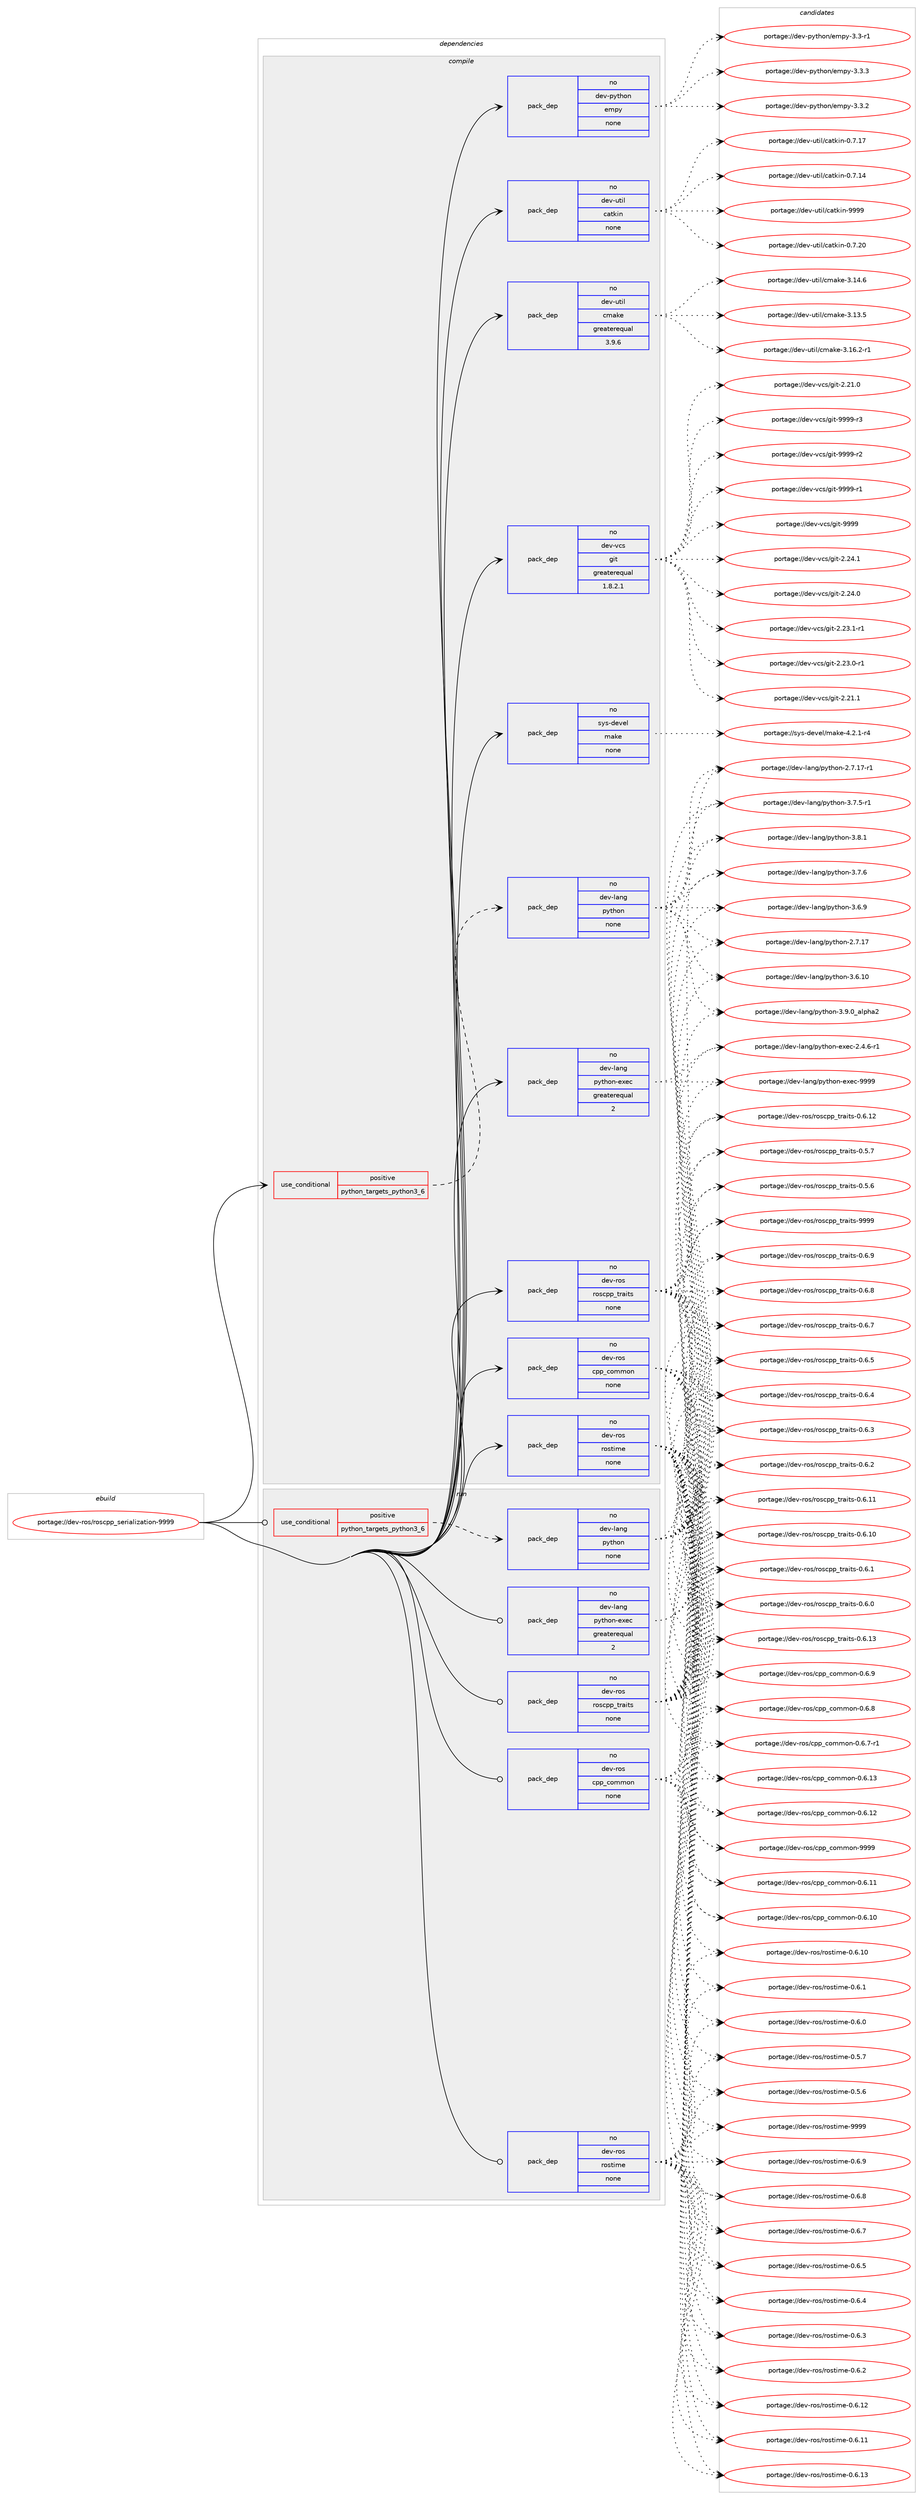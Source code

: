 digraph prolog {

# *************
# Graph options
# *************

newrank=true;
concentrate=true;
compound=true;
graph [rankdir=LR,fontname=Helvetica,fontsize=10,ranksep=1.5];#, ranksep=2.5, nodesep=0.2];
edge  [arrowhead=vee];
node  [fontname=Helvetica,fontsize=10];

# **********
# The ebuild
# **********

subgraph cluster_leftcol {
color=gray;
label=<<i>ebuild</i>>;
id [label="portage://dev-ros/roscpp_serialization-9999", color=red, width=4, href="../dev-ros/roscpp_serialization-9999.svg"];
}

# ****************
# The dependencies
# ****************

subgraph cluster_midcol {
color=gray;
label=<<i>dependencies</i>>;
subgraph cluster_compile {
fillcolor="#eeeeee";
style=filled;
label=<<i>compile</i>>;
subgraph cond98203 {
dependency389167 [label=<<TABLE BORDER="0" CELLBORDER="1" CELLSPACING="0" CELLPADDING="4"><TR><TD ROWSPAN="3" CELLPADDING="10">use_conditional</TD></TR><TR><TD>positive</TD></TR><TR><TD>python_targets_python3_6</TD></TR></TABLE>>, shape=none, color=red];
subgraph pack286111 {
dependency389168 [label=<<TABLE BORDER="0" CELLBORDER="1" CELLSPACING="0" CELLPADDING="4" WIDTH="220"><TR><TD ROWSPAN="6" CELLPADDING="30">pack_dep</TD></TR><TR><TD WIDTH="110">no</TD></TR><TR><TD>dev-lang</TD></TR><TR><TD>python</TD></TR><TR><TD>none</TD></TR><TR><TD></TD></TR></TABLE>>, shape=none, color=blue];
}
dependency389167:e -> dependency389168:w [weight=20,style="dashed",arrowhead="vee"];
}
id:e -> dependency389167:w [weight=20,style="solid",arrowhead="vee"];
subgraph pack286112 {
dependency389169 [label=<<TABLE BORDER="0" CELLBORDER="1" CELLSPACING="0" CELLPADDING="4" WIDTH="220"><TR><TD ROWSPAN="6" CELLPADDING="30">pack_dep</TD></TR><TR><TD WIDTH="110">no</TD></TR><TR><TD>dev-lang</TD></TR><TR><TD>python-exec</TD></TR><TR><TD>greaterequal</TD></TR><TR><TD>2</TD></TR></TABLE>>, shape=none, color=blue];
}
id:e -> dependency389169:w [weight=20,style="solid",arrowhead="vee"];
subgraph pack286113 {
dependency389170 [label=<<TABLE BORDER="0" CELLBORDER="1" CELLSPACING="0" CELLPADDING="4" WIDTH="220"><TR><TD ROWSPAN="6" CELLPADDING="30">pack_dep</TD></TR><TR><TD WIDTH="110">no</TD></TR><TR><TD>dev-python</TD></TR><TR><TD>empy</TD></TR><TR><TD>none</TD></TR><TR><TD></TD></TR></TABLE>>, shape=none, color=blue];
}
id:e -> dependency389170:w [weight=20,style="solid",arrowhead="vee"];
subgraph pack286114 {
dependency389171 [label=<<TABLE BORDER="0" CELLBORDER="1" CELLSPACING="0" CELLPADDING="4" WIDTH="220"><TR><TD ROWSPAN="6" CELLPADDING="30">pack_dep</TD></TR><TR><TD WIDTH="110">no</TD></TR><TR><TD>dev-ros</TD></TR><TR><TD>cpp_common</TD></TR><TR><TD>none</TD></TR><TR><TD></TD></TR></TABLE>>, shape=none, color=blue];
}
id:e -> dependency389171:w [weight=20,style="solid",arrowhead="vee"];
subgraph pack286115 {
dependency389172 [label=<<TABLE BORDER="0" CELLBORDER="1" CELLSPACING="0" CELLPADDING="4" WIDTH="220"><TR><TD ROWSPAN="6" CELLPADDING="30">pack_dep</TD></TR><TR><TD WIDTH="110">no</TD></TR><TR><TD>dev-ros</TD></TR><TR><TD>roscpp_traits</TD></TR><TR><TD>none</TD></TR><TR><TD></TD></TR></TABLE>>, shape=none, color=blue];
}
id:e -> dependency389172:w [weight=20,style="solid",arrowhead="vee"];
subgraph pack286116 {
dependency389173 [label=<<TABLE BORDER="0" CELLBORDER="1" CELLSPACING="0" CELLPADDING="4" WIDTH="220"><TR><TD ROWSPAN="6" CELLPADDING="30">pack_dep</TD></TR><TR><TD WIDTH="110">no</TD></TR><TR><TD>dev-ros</TD></TR><TR><TD>rostime</TD></TR><TR><TD>none</TD></TR><TR><TD></TD></TR></TABLE>>, shape=none, color=blue];
}
id:e -> dependency389173:w [weight=20,style="solid",arrowhead="vee"];
subgraph pack286117 {
dependency389174 [label=<<TABLE BORDER="0" CELLBORDER="1" CELLSPACING="0" CELLPADDING="4" WIDTH="220"><TR><TD ROWSPAN="6" CELLPADDING="30">pack_dep</TD></TR><TR><TD WIDTH="110">no</TD></TR><TR><TD>dev-util</TD></TR><TR><TD>catkin</TD></TR><TR><TD>none</TD></TR><TR><TD></TD></TR></TABLE>>, shape=none, color=blue];
}
id:e -> dependency389174:w [weight=20,style="solid",arrowhead="vee"];
subgraph pack286118 {
dependency389175 [label=<<TABLE BORDER="0" CELLBORDER="1" CELLSPACING="0" CELLPADDING="4" WIDTH="220"><TR><TD ROWSPAN="6" CELLPADDING="30">pack_dep</TD></TR><TR><TD WIDTH="110">no</TD></TR><TR><TD>dev-util</TD></TR><TR><TD>cmake</TD></TR><TR><TD>greaterequal</TD></TR><TR><TD>3.9.6</TD></TR></TABLE>>, shape=none, color=blue];
}
id:e -> dependency389175:w [weight=20,style="solid",arrowhead="vee"];
subgraph pack286119 {
dependency389176 [label=<<TABLE BORDER="0" CELLBORDER="1" CELLSPACING="0" CELLPADDING="4" WIDTH="220"><TR><TD ROWSPAN="6" CELLPADDING="30">pack_dep</TD></TR><TR><TD WIDTH="110">no</TD></TR><TR><TD>dev-vcs</TD></TR><TR><TD>git</TD></TR><TR><TD>greaterequal</TD></TR><TR><TD>1.8.2.1</TD></TR></TABLE>>, shape=none, color=blue];
}
id:e -> dependency389176:w [weight=20,style="solid",arrowhead="vee"];
subgraph pack286120 {
dependency389177 [label=<<TABLE BORDER="0" CELLBORDER="1" CELLSPACING="0" CELLPADDING="4" WIDTH="220"><TR><TD ROWSPAN="6" CELLPADDING="30">pack_dep</TD></TR><TR><TD WIDTH="110">no</TD></TR><TR><TD>sys-devel</TD></TR><TR><TD>make</TD></TR><TR><TD>none</TD></TR><TR><TD></TD></TR></TABLE>>, shape=none, color=blue];
}
id:e -> dependency389177:w [weight=20,style="solid",arrowhead="vee"];
}
subgraph cluster_compileandrun {
fillcolor="#eeeeee";
style=filled;
label=<<i>compile and run</i>>;
}
subgraph cluster_run {
fillcolor="#eeeeee";
style=filled;
label=<<i>run</i>>;
subgraph cond98204 {
dependency389178 [label=<<TABLE BORDER="0" CELLBORDER="1" CELLSPACING="0" CELLPADDING="4"><TR><TD ROWSPAN="3" CELLPADDING="10">use_conditional</TD></TR><TR><TD>positive</TD></TR><TR><TD>python_targets_python3_6</TD></TR></TABLE>>, shape=none, color=red];
subgraph pack286121 {
dependency389179 [label=<<TABLE BORDER="0" CELLBORDER="1" CELLSPACING="0" CELLPADDING="4" WIDTH="220"><TR><TD ROWSPAN="6" CELLPADDING="30">pack_dep</TD></TR><TR><TD WIDTH="110">no</TD></TR><TR><TD>dev-lang</TD></TR><TR><TD>python</TD></TR><TR><TD>none</TD></TR><TR><TD></TD></TR></TABLE>>, shape=none, color=blue];
}
dependency389178:e -> dependency389179:w [weight=20,style="dashed",arrowhead="vee"];
}
id:e -> dependency389178:w [weight=20,style="solid",arrowhead="odot"];
subgraph pack286122 {
dependency389180 [label=<<TABLE BORDER="0" CELLBORDER="1" CELLSPACING="0" CELLPADDING="4" WIDTH="220"><TR><TD ROWSPAN="6" CELLPADDING="30">pack_dep</TD></TR><TR><TD WIDTH="110">no</TD></TR><TR><TD>dev-lang</TD></TR><TR><TD>python-exec</TD></TR><TR><TD>greaterequal</TD></TR><TR><TD>2</TD></TR></TABLE>>, shape=none, color=blue];
}
id:e -> dependency389180:w [weight=20,style="solid",arrowhead="odot"];
subgraph pack286123 {
dependency389181 [label=<<TABLE BORDER="0" CELLBORDER="1" CELLSPACING="0" CELLPADDING="4" WIDTH="220"><TR><TD ROWSPAN="6" CELLPADDING="30">pack_dep</TD></TR><TR><TD WIDTH="110">no</TD></TR><TR><TD>dev-ros</TD></TR><TR><TD>cpp_common</TD></TR><TR><TD>none</TD></TR><TR><TD></TD></TR></TABLE>>, shape=none, color=blue];
}
id:e -> dependency389181:w [weight=20,style="solid",arrowhead="odot"];
subgraph pack286124 {
dependency389182 [label=<<TABLE BORDER="0" CELLBORDER="1" CELLSPACING="0" CELLPADDING="4" WIDTH="220"><TR><TD ROWSPAN="6" CELLPADDING="30">pack_dep</TD></TR><TR><TD WIDTH="110">no</TD></TR><TR><TD>dev-ros</TD></TR><TR><TD>roscpp_traits</TD></TR><TR><TD>none</TD></TR><TR><TD></TD></TR></TABLE>>, shape=none, color=blue];
}
id:e -> dependency389182:w [weight=20,style="solid",arrowhead="odot"];
subgraph pack286125 {
dependency389183 [label=<<TABLE BORDER="0" CELLBORDER="1" CELLSPACING="0" CELLPADDING="4" WIDTH="220"><TR><TD ROWSPAN="6" CELLPADDING="30">pack_dep</TD></TR><TR><TD WIDTH="110">no</TD></TR><TR><TD>dev-ros</TD></TR><TR><TD>rostime</TD></TR><TR><TD>none</TD></TR><TR><TD></TD></TR></TABLE>>, shape=none, color=blue];
}
id:e -> dependency389183:w [weight=20,style="solid",arrowhead="odot"];
}
}

# **************
# The candidates
# **************

subgraph cluster_choices {
rank=same;
color=gray;
label=<<i>candidates</i>>;

subgraph choice286111 {
color=black;
nodesep=1;
choice10010111845108971101034711212111610411111045514657464895971081121049750 [label="portage://dev-lang/python-3.9.0_alpha2", color=red, width=4,href="../dev-lang/python-3.9.0_alpha2.svg"];
choice100101118451089711010347112121116104111110455146564649 [label="portage://dev-lang/python-3.8.1", color=red, width=4,href="../dev-lang/python-3.8.1.svg"];
choice100101118451089711010347112121116104111110455146554654 [label="portage://dev-lang/python-3.7.6", color=red, width=4,href="../dev-lang/python-3.7.6.svg"];
choice1001011184510897110103471121211161041111104551465546534511449 [label="portage://dev-lang/python-3.7.5-r1", color=red, width=4,href="../dev-lang/python-3.7.5-r1.svg"];
choice100101118451089711010347112121116104111110455146544657 [label="portage://dev-lang/python-3.6.9", color=red, width=4,href="../dev-lang/python-3.6.9.svg"];
choice10010111845108971101034711212111610411111045514654464948 [label="portage://dev-lang/python-3.6.10", color=red, width=4,href="../dev-lang/python-3.6.10.svg"];
choice100101118451089711010347112121116104111110455046554649554511449 [label="portage://dev-lang/python-2.7.17-r1", color=red, width=4,href="../dev-lang/python-2.7.17-r1.svg"];
choice10010111845108971101034711212111610411111045504655464955 [label="portage://dev-lang/python-2.7.17", color=red, width=4,href="../dev-lang/python-2.7.17.svg"];
dependency389168:e -> choice10010111845108971101034711212111610411111045514657464895971081121049750:w [style=dotted,weight="100"];
dependency389168:e -> choice100101118451089711010347112121116104111110455146564649:w [style=dotted,weight="100"];
dependency389168:e -> choice100101118451089711010347112121116104111110455146554654:w [style=dotted,weight="100"];
dependency389168:e -> choice1001011184510897110103471121211161041111104551465546534511449:w [style=dotted,weight="100"];
dependency389168:e -> choice100101118451089711010347112121116104111110455146544657:w [style=dotted,weight="100"];
dependency389168:e -> choice10010111845108971101034711212111610411111045514654464948:w [style=dotted,weight="100"];
dependency389168:e -> choice100101118451089711010347112121116104111110455046554649554511449:w [style=dotted,weight="100"];
dependency389168:e -> choice10010111845108971101034711212111610411111045504655464955:w [style=dotted,weight="100"];
}
subgraph choice286112 {
color=black;
nodesep=1;
choice10010111845108971101034711212111610411111045101120101994557575757 [label="portage://dev-lang/python-exec-9999", color=red, width=4,href="../dev-lang/python-exec-9999.svg"];
choice10010111845108971101034711212111610411111045101120101994550465246544511449 [label="portage://dev-lang/python-exec-2.4.6-r1", color=red, width=4,href="../dev-lang/python-exec-2.4.6-r1.svg"];
dependency389169:e -> choice10010111845108971101034711212111610411111045101120101994557575757:w [style=dotted,weight="100"];
dependency389169:e -> choice10010111845108971101034711212111610411111045101120101994550465246544511449:w [style=dotted,weight="100"];
}
subgraph choice286113 {
color=black;
nodesep=1;
choice1001011184511212111610411111047101109112121455146514651 [label="portage://dev-python/empy-3.3.3", color=red, width=4,href="../dev-python/empy-3.3.3.svg"];
choice1001011184511212111610411111047101109112121455146514650 [label="portage://dev-python/empy-3.3.2", color=red, width=4,href="../dev-python/empy-3.3.2.svg"];
choice1001011184511212111610411111047101109112121455146514511449 [label="portage://dev-python/empy-3.3-r1", color=red, width=4,href="../dev-python/empy-3.3-r1.svg"];
dependency389170:e -> choice1001011184511212111610411111047101109112121455146514651:w [style=dotted,weight="100"];
dependency389170:e -> choice1001011184511212111610411111047101109112121455146514650:w [style=dotted,weight="100"];
dependency389170:e -> choice1001011184511212111610411111047101109112121455146514511449:w [style=dotted,weight="100"];
}
subgraph choice286114 {
color=black;
nodesep=1;
choice10010111845114111115479911211295991111091091111104557575757 [label="portage://dev-ros/cpp_common-9999", color=red, width=4,href="../dev-ros/cpp_common-9999.svg"];
choice1001011184511411111547991121129599111109109111110454846544657 [label="portage://dev-ros/cpp_common-0.6.9", color=red, width=4,href="../dev-ros/cpp_common-0.6.9.svg"];
choice1001011184511411111547991121129599111109109111110454846544656 [label="portage://dev-ros/cpp_common-0.6.8", color=red, width=4,href="../dev-ros/cpp_common-0.6.8.svg"];
choice10010111845114111115479911211295991111091091111104548465446554511449 [label="portage://dev-ros/cpp_common-0.6.7-r1", color=red, width=4,href="../dev-ros/cpp_common-0.6.7-r1.svg"];
choice100101118451141111154799112112959911110910911111045484654464951 [label="portage://dev-ros/cpp_common-0.6.13", color=red, width=4,href="../dev-ros/cpp_common-0.6.13.svg"];
choice100101118451141111154799112112959911110910911111045484654464950 [label="portage://dev-ros/cpp_common-0.6.12", color=red, width=4,href="../dev-ros/cpp_common-0.6.12.svg"];
choice100101118451141111154799112112959911110910911111045484654464949 [label="portage://dev-ros/cpp_common-0.6.11", color=red, width=4,href="../dev-ros/cpp_common-0.6.11.svg"];
choice100101118451141111154799112112959911110910911111045484654464948 [label="portage://dev-ros/cpp_common-0.6.10", color=red, width=4,href="../dev-ros/cpp_common-0.6.10.svg"];
dependency389171:e -> choice10010111845114111115479911211295991111091091111104557575757:w [style=dotted,weight="100"];
dependency389171:e -> choice1001011184511411111547991121129599111109109111110454846544657:w [style=dotted,weight="100"];
dependency389171:e -> choice1001011184511411111547991121129599111109109111110454846544656:w [style=dotted,weight="100"];
dependency389171:e -> choice10010111845114111115479911211295991111091091111104548465446554511449:w [style=dotted,weight="100"];
dependency389171:e -> choice100101118451141111154799112112959911110910911111045484654464951:w [style=dotted,weight="100"];
dependency389171:e -> choice100101118451141111154799112112959911110910911111045484654464950:w [style=dotted,weight="100"];
dependency389171:e -> choice100101118451141111154799112112959911110910911111045484654464949:w [style=dotted,weight="100"];
dependency389171:e -> choice100101118451141111154799112112959911110910911111045484654464948:w [style=dotted,weight="100"];
}
subgraph choice286115 {
color=black;
nodesep=1;
choice10010111845114111115471141111159911211295116114971051161154557575757 [label="portage://dev-ros/roscpp_traits-9999", color=red, width=4,href="../dev-ros/roscpp_traits-9999.svg"];
choice1001011184511411111547114111115991121129511611497105116115454846544657 [label="portage://dev-ros/roscpp_traits-0.6.9", color=red, width=4,href="../dev-ros/roscpp_traits-0.6.9.svg"];
choice1001011184511411111547114111115991121129511611497105116115454846544656 [label="portage://dev-ros/roscpp_traits-0.6.8", color=red, width=4,href="../dev-ros/roscpp_traits-0.6.8.svg"];
choice1001011184511411111547114111115991121129511611497105116115454846544655 [label="portage://dev-ros/roscpp_traits-0.6.7", color=red, width=4,href="../dev-ros/roscpp_traits-0.6.7.svg"];
choice1001011184511411111547114111115991121129511611497105116115454846544653 [label="portage://dev-ros/roscpp_traits-0.6.5", color=red, width=4,href="../dev-ros/roscpp_traits-0.6.5.svg"];
choice1001011184511411111547114111115991121129511611497105116115454846544652 [label="portage://dev-ros/roscpp_traits-0.6.4", color=red, width=4,href="../dev-ros/roscpp_traits-0.6.4.svg"];
choice1001011184511411111547114111115991121129511611497105116115454846544651 [label="portage://dev-ros/roscpp_traits-0.6.3", color=red, width=4,href="../dev-ros/roscpp_traits-0.6.3.svg"];
choice1001011184511411111547114111115991121129511611497105116115454846544650 [label="portage://dev-ros/roscpp_traits-0.6.2", color=red, width=4,href="../dev-ros/roscpp_traits-0.6.2.svg"];
choice100101118451141111154711411111599112112951161149710511611545484654464951 [label="portage://dev-ros/roscpp_traits-0.6.13", color=red, width=4,href="../dev-ros/roscpp_traits-0.6.13.svg"];
choice100101118451141111154711411111599112112951161149710511611545484654464950 [label="portage://dev-ros/roscpp_traits-0.6.12", color=red, width=4,href="../dev-ros/roscpp_traits-0.6.12.svg"];
choice100101118451141111154711411111599112112951161149710511611545484654464949 [label="portage://dev-ros/roscpp_traits-0.6.11", color=red, width=4,href="../dev-ros/roscpp_traits-0.6.11.svg"];
choice100101118451141111154711411111599112112951161149710511611545484654464948 [label="portage://dev-ros/roscpp_traits-0.6.10", color=red, width=4,href="../dev-ros/roscpp_traits-0.6.10.svg"];
choice1001011184511411111547114111115991121129511611497105116115454846544649 [label="portage://dev-ros/roscpp_traits-0.6.1", color=red, width=4,href="../dev-ros/roscpp_traits-0.6.1.svg"];
choice1001011184511411111547114111115991121129511611497105116115454846544648 [label="portage://dev-ros/roscpp_traits-0.6.0", color=red, width=4,href="../dev-ros/roscpp_traits-0.6.0.svg"];
choice1001011184511411111547114111115991121129511611497105116115454846534655 [label="portage://dev-ros/roscpp_traits-0.5.7", color=red, width=4,href="../dev-ros/roscpp_traits-0.5.7.svg"];
choice1001011184511411111547114111115991121129511611497105116115454846534654 [label="portage://dev-ros/roscpp_traits-0.5.6", color=red, width=4,href="../dev-ros/roscpp_traits-0.5.6.svg"];
dependency389172:e -> choice10010111845114111115471141111159911211295116114971051161154557575757:w [style=dotted,weight="100"];
dependency389172:e -> choice1001011184511411111547114111115991121129511611497105116115454846544657:w [style=dotted,weight="100"];
dependency389172:e -> choice1001011184511411111547114111115991121129511611497105116115454846544656:w [style=dotted,weight="100"];
dependency389172:e -> choice1001011184511411111547114111115991121129511611497105116115454846544655:w [style=dotted,weight="100"];
dependency389172:e -> choice1001011184511411111547114111115991121129511611497105116115454846544653:w [style=dotted,weight="100"];
dependency389172:e -> choice1001011184511411111547114111115991121129511611497105116115454846544652:w [style=dotted,weight="100"];
dependency389172:e -> choice1001011184511411111547114111115991121129511611497105116115454846544651:w [style=dotted,weight="100"];
dependency389172:e -> choice1001011184511411111547114111115991121129511611497105116115454846544650:w [style=dotted,weight="100"];
dependency389172:e -> choice100101118451141111154711411111599112112951161149710511611545484654464951:w [style=dotted,weight="100"];
dependency389172:e -> choice100101118451141111154711411111599112112951161149710511611545484654464950:w [style=dotted,weight="100"];
dependency389172:e -> choice100101118451141111154711411111599112112951161149710511611545484654464949:w [style=dotted,weight="100"];
dependency389172:e -> choice100101118451141111154711411111599112112951161149710511611545484654464948:w [style=dotted,weight="100"];
dependency389172:e -> choice1001011184511411111547114111115991121129511611497105116115454846544649:w [style=dotted,weight="100"];
dependency389172:e -> choice1001011184511411111547114111115991121129511611497105116115454846544648:w [style=dotted,weight="100"];
dependency389172:e -> choice1001011184511411111547114111115991121129511611497105116115454846534655:w [style=dotted,weight="100"];
dependency389172:e -> choice1001011184511411111547114111115991121129511611497105116115454846534654:w [style=dotted,weight="100"];
}
subgraph choice286116 {
color=black;
nodesep=1;
choice10010111845114111115471141111151161051091014557575757 [label="portage://dev-ros/rostime-9999", color=red, width=4,href="../dev-ros/rostime-9999.svg"];
choice1001011184511411111547114111115116105109101454846544657 [label="portage://dev-ros/rostime-0.6.9", color=red, width=4,href="../dev-ros/rostime-0.6.9.svg"];
choice1001011184511411111547114111115116105109101454846544656 [label="portage://dev-ros/rostime-0.6.8", color=red, width=4,href="../dev-ros/rostime-0.6.8.svg"];
choice1001011184511411111547114111115116105109101454846544655 [label="portage://dev-ros/rostime-0.6.7", color=red, width=4,href="../dev-ros/rostime-0.6.7.svg"];
choice1001011184511411111547114111115116105109101454846544653 [label="portage://dev-ros/rostime-0.6.5", color=red, width=4,href="../dev-ros/rostime-0.6.5.svg"];
choice1001011184511411111547114111115116105109101454846544652 [label="portage://dev-ros/rostime-0.6.4", color=red, width=4,href="../dev-ros/rostime-0.6.4.svg"];
choice1001011184511411111547114111115116105109101454846544651 [label="portage://dev-ros/rostime-0.6.3", color=red, width=4,href="../dev-ros/rostime-0.6.3.svg"];
choice1001011184511411111547114111115116105109101454846544650 [label="portage://dev-ros/rostime-0.6.2", color=red, width=4,href="../dev-ros/rostime-0.6.2.svg"];
choice100101118451141111154711411111511610510910145484654464951 [label="portage://dev-ros/rostime-0.6.13", color=red, width=4,href="../dev-ros/rostime-0.6.13.svg"];
choice100101118451141111154711411111511610510910145484654464950 [label="portage://dev-ros/rostime-0.6.12", color=red, width=4,href="../dev-ros/rostime-0.6.12.svg"];
choice100101118451141111154711411111511610510910145484654464949 [label="portage://dev-ros/rostime-0.6.11", color=red, width=4,href="../dev-ros/rostime-0.6.11.svg"];
choice100101118451141111154711411111511610510910145484654464948 [label="portage://dev-ros/rostime-0.6.10", color=red, width=4,href="../dev-ros/rostime-0.6.10.svg"];
choice1001011184511411111547114111115116105109101454846544649 [label="portage://dev-ros/rostime-0.6.1", color=red, width=4,href="../dev-ros/rostime-0.6.1.svg"];
choice1001011184511411111547114111115116105109101454846544648 [label="portage://dev-ros/rostime-0.6.0", color=red, width=4,href="../dev-ros/rostime-0.6.0.svg"];
choice1001011184511411111547114111115116105109101454846534655 [label="portage://dev-ros/rostime-0.5.7", color=red, width=4,href="../dev-ros/rostime-0.5.7.svg"];
choice1001011184511411111547114111115116105109101454846534654 [label="portage://dev-ros/rostime-0.5.6", color=red, width=4,href="../dev-ros/rostime-0.5.6.svg"];
dependency389173:e -> choice10010111845114111115471141111151161051091014557575757:w [style=dotted,weight="100"];
dependency389173:e -> choice1001011184511411111547114111115116105109101454846544657:w [style=dotted,weight="100"];
dependency389173:e -> choice1001011184511411111547114111115116105109101454846544656:w [style=dotted,weight="100"];
dependency389173:e -> choice1001011184511411111547114111115116105109101454846544655:w [style=dotted,weight="100"];
dependency389173:e -> choice1001011184511411111547114111115116105109101454846544653:w [style=dotted,weight="100"];
dependency389173:e -> choice1001011184511411111547114111115116105109101454846544652:w [style=dotted,weight="100"];
dependency389173:e -> choice1001011184511411111547114111115116105109101454846544651:w [style=dotted,weight="100"];
dependency389173:e -> choice1001011184511411111547114111115116105109101454846544650:w [style=dotted,weight="100"];
dependency389173:e -> choice100101118451141111154711411111511610510910145484654464951:w [style=dotted,weight="100"];
dependency389173:e -> choice100101118451141111154711411111511610510910145484654464950:w [style=dotted,weight="100"];
dependency389173:e -> choice100101118451141111154711411111511610510910145484654464949:w [style=dotted,weight="100"];
dependency389173:e -> choice100101118451141111154711411111511610510910145484654464948:w [style=dotted,weight="100"];
dependency389173:e -> choice1001011184511411111547114111115116105109101454846544649:w [style=dotted,weight="100"];
dependency389173:e -> choice1001011184511411111547114111115116105109101454846544648:w [style=dotted,weight="100"];
dependency389173:e -> choice1001011184511411111547114111115116105109101454846534655:w [style=dotted,weight="100"];
dependency389173:e -> choice1001011184511411111547114111115116105109101454846534654:w [style=dotted,weight="100"];
}
subgraph choice286117 {
color=black;
nodesep=1;
choice100101118451171161051084799971161071051104557575757 [label="portage://dev-util/catkin-9999", color=red, width=4,href="../dev-util/catkin-9999.svg"];
choice1001011184511711610510847999711610710511045484655465048 [label="portage://dev-util/catkin-0.7.20", color=red, width=4,href="../dev-util/catkin-0.7.20.svg"];
choice1001011184511711610510847999711610710511045484655464955 [label="portage://dev-util/catkin-0.7.17", color=red, width=4,href="../dev-util/catkin-0.7.17.svg"];
choice1001011184511711610510847999711610710511045484655464952 [label="portage://dev-util/catkin-0.7.14", color=red, width=4,href="../dev-util/catkin-0.7.14.svg"];
dependency389174:e -> choice100101118451171161051084799971161071051104557575757:w [style=dotted,weight="100"];
dependency389174:e -> choice1001011184511711610510847999711610710511045484655465048:w [style=dotted,weight="100"];
dependency389174:e -> choice1001011184511711610510847999711610710511045484655464955:w [style=dotted,weight="100"];
dependency389174:e -> choice1001011184511711610510847999711610710511045484655464952:w [style=dotted,weight="100"];
}
subgraph choice286118 {
color=black;
nodesep=1;
choice10010111845117116105108479910997107101455146495446504511449 [label="portage://dev-util/cmake-3.16.2-r1", color=red, width=4,href="../dev-util/cmake-3.16.2-r1.svg"];
choice1001011184511711610510847991099710710145514649524654 [label="portage://dev-util/cmake-3.14.6", color=red, width=4,href="../dev-util/cmake-3.14.6.svg"];
choice1001011184511711610510847991099710710145514649514653 [label="portage://dev-util/cmake-3.13.5", color=red, width=4,href="../dev-util/cmake-3.13.5.svg"];
dependency389175:e -> choice10010111845117116105108479910997107101455146495446504511449:w [style=dotted,weight="100"];
dependency389175:e -> choice1001011184511711610510847991099710710145514649524654:w [style=dotted,weight="100"];
dependency389175:e -> choice1001011184511711610510847991099710710145514649514653:w [style=dotted,weight="100"];
}
subgraph choice286119 {
color=black;
nodesep=1;
choice10010111845118991154710310511645575757574511451 [label="portage://dev-vcs/git-9999-r3", color=red, width=4,href="../dev-vcs/git-9999-r3.svg"];
choice10010111845118991154710310511645575757574511450 [label="portage://dev-vcs/git-9999-r2", color=red, width=4,href="../dev-vcs/git-9999-r2.svg"];
choice10010111845118991154710310511645575757574511449 [label="portage://dev-vcs/git-9999-r1", color=red, width=4,href="../dev-vcs/git-9999-r1.svg"];
choice1001011184511899115471031051164557575757 [label="portage://dev-vcs/git-9999", color=red, width=4,href="../dev-vcs/git-9999.svg"];
choice10010111845118991154710310511645504650524649 [label="portage://dev-vcs/git-2.24.1", color=red, width=4,href="../dev-vcs/git-2.24.1.svg"];
choice10010111845118991154710310511645504650524648 [label="portage://dev-vcs/git-2.24.0", color=red, width=4,href="../dev-vcs/git-2.24.0.svg"];
choice100101118451189911547103105116455046505146494511449 [label="portage://dev-vcs/git-2.23.1-r1", color=red, width=4,href="../dev-vcs/git-2.23.1-r1.svg"];
choice100101118451189911547103105116455046505146484511449 [label="portage://dev-vcs/git-2.23.0-r1", color=red, width=4,href="../dev-vcs/git-2.23.0-r1.svg"];
choice10010111845118991154710310511645504650494649 [label="portage://dev-vcs/git-2.21.1", color=red, width=4,href="../dev-vcs/git-2.21.1.svg"];
choice10010111845118991154710310511645504650494648 [label="portage://dev-vcs/git-2.21.0", color=red, width=4,href="../dev-vcs/git-2.21.0.svg"];
dependency389176:e -> choice10010111845118991154710310511645575757574511451:w [style=dotted,weight="100"];
dependency389176:e -> choice10010111845118991154710310511645575757574511450:w [style=dotted,weight="100"];
dependency389176:e -> choice10010111845118991154710310511645575757574511449:w [style=dotted,weight="100"];
dependency389176:e -> choice1001011184511899115471031051164557575757:w [style=dotted,weight="100"];
dependency389176:e -> choice10010111845118991154710310511645504650524649:w [style=dotted,weight="100"];
dependency389176:e -> choice10010111845118991154710310511645504650524648:w [style=dotted,weight="100"];
dependency389176:e -> choice100101118451189911547103105116455046505146494511449:w [style=dotted,weight="100"];
dependency389176:e -> choice100101118451189911547103105116455046505146484511449:w [style=dotted,weight="100"];
dependency389176:e -> choice10010111845118991154710310511645504650494649:w [style=dotted,weight="100"];
dependency389176:e -> choice10010111845118991154710310511645504650494648:w [style=dotted,weight="100"];
}
subgraph choice286120 {
color=black;
nodesep=1;
choice1151211154510010111810110847109971071014552465046494511452 [label="portage://sys-devel/make-4.2.1-r4", color=red, width=4,href="../sys-devel/make-4.2.1-r4.svg"];
dependency389177:e -> choice1151211154510010111810110847109971071014552465046494511452:w [style=dotted,weight="100"];
}
subgraph choice286121 {
color=black;
nodesep=1;
choice10010111845108971101034711212111610411111045514657464895971081121049750 [label="portage://dev-lang/python-3.9.0_alpha2", color=red, width=4,href="../dev-lang/python-3.9.0_alpha2.svg"];
choice100101118451089711010347112121116104111110455146564649 [label="portage://dev-lang/python-3.8.1", color=red, width=4,href="../dev-lang/python-3.8.1.svg"];
choice100101118451089711010347112121116104111110455146554654 [label="portage://dev-lang/python-3.7.6", color=red, width=4,href="../dev-lang/python-3.7.6.svg"];
choice1001011184510897110103471121211161041111104551465546534511449 [label="portage://dev-lang/python-3.7.5-r1", color=red, width=4,href="../dev-lang/python-3.7.5-r1.svg"];
choice100101118451089711010347112121116104111110455146544657 [label="portage://dev-lang/python-3.6.9", color=red, width=4,href="../dev-lang/python-3.6.9.svg"];
choice10010111845108971101034711212111610411111045514654464948 [label="portage://dev-lang/python-3.6.10", color=red, width=4,href="../dev-lang/python-3.6.10.svg"];
choice100101118451089711010347112121116104111110455046554649554511449 [label="portage://dev-lang/python-2.7.17-r1", color=red, width=4,href="../dev-lang/python-2.7.17-r1.svg"];
choice10010111845108971101034711212111610411111045504655464955 [label="portage://dev-lang/python-2.7.17", color=red, width=4,href="../dev-lang/python-2.7.17.svg"];
dependency389179:e -> choice10010111845108971101034711212111610411111045514657464895971081121049750:w [style=dotted,weight="100"];
dependency389179:e -> choice100101118451089711010347112121116104111110455146564649:w [style=dotted,weight="100"];
dependency389179:e -> choice100101118451089711010347112121116104111110455146554654:w [style=dotted,weight="100"];
dependency389179:e -> choice1001011184510897110103471121211161041111104551465546534511449:w [style=dotted,weight="100"];
dependency389179:e -> choice100101118451089711010347112121116104111110455146544657:w [style=dotted,weight="100"];
dependency389179:e -> choice10010111845108971101034711212111610411111045514654464948:w [style=dotted,weight="100"];
dependency389179:e -> choice100101118451089711010347112121116104111110455046554649554511449:w [style=dotted,weight="100"];
dependency389179:e -> choice10010111845108971101034711212111610411111045504655464955:w [style=dotted,weight="100"];
}
subgraph choice286122 {
color=black;
nodesep=1;
choice10010111845108971101034711212111610411111045101120101994557575757 [label="portage://dev-lang/python-exec-9999", color=red, width=4,href="../dev-lang/python-exec-9999.svg"];
choice10010111845108971101034711212111610411111045101120101994550465246544511449 [label="portage://dev-lang/python-exec-2.4.6-r1", color=red, width=4,href="../dev-lang/python-exec-2.4.6-r1.svg"];
dependency389180:e -> choice10010111845108971101034711212111610411111045101120101994557575757:w [style=dotted,weight="100"];
dependency389180:e -> choice10010111845108971101034711212111610411111045101120101994550465246544511449:w [style=dotted,weight="100"];
}
subgraph choice286123 {
color=black;
nodesep=1;
choice10010111845114111115479911211295991111091091111104557575757 [label="portage://dev-ros/cpp_common-9999", color=red, width=4,href="../dev-ros/cpp_common-9999.svg"];
choice1001011184511411111547991121129599111109109111110454846544657 [label="portage://dev-ros/cpp_common-0.6.9", color=red, width=4,href="../dev-ros/cpp_common-0.6.9.svg"];
choice1001011184511411111547991121129599111109109111110454846544656 [label="portage://dev-ros/cpp_common-0.6.8", color=red, width=4,href="../dev-ros/cpp_common-0.6.8.svg"];
choice10010111845114111115479911211295991111091091111104548465446554511449 [label="portage://dev-ros/cpp_common-0.6.7-r1", color=red, width=4,href="../dev-ros/cpp_common-0.6.7-r1.svg"];
choice100101118451141111154799112112959911110910911111045484654464951 [label="portage://dev-ros/cpp_common-0.6.13", color=red, width=4,href="../dev-ros/cpp_common-0.6.13.svg"];
choice100101118451141111154799112112959911110910911111045484654464950 [label="portage://dev-ros/cpp_common-0.6.12", color=red, width=4,href="../dev-ros/cpp_common-0.6.12.svg"];
choice100101118451141111154799112112959911110910911111045484654464949 [label="portage://dev-ros/cpp_common-0.6.11", color=red, width=4,href="../dev-ros/cpp_common-0.6.11.svg"];
choice100101118451141111154799112112959911110910911111045484654464948 [label="portage://dev-ros/cpp_common-0.6.10", color=red, width=4,href="../dev-ros/cpp_common-0.6.10.svg"];
dependency389181:e -> choice10010111845114111115479911211295991111091091111104557575757:w [style=dotted,weight="100"];
dependency389181:e -> choice1001011184511411111547991121129599111109109111110454846544657:w [style=dotted,weight="100"];
dependency389181:e -> choice1001011184511411111547991121129599111109109111110454846544656:w [style=dotted,weight="100"];
dependency389181:e -> choice10010111845114111115479911211295991111091091111104548465446554511449:w [style=dotted,weight="100"];
dependency389181:e -> choice100101118451141111154799112112959911110910911111045484654464951:w [style=dotted,weight="100"];
dependency389181:e -> choice100101118451141111154799112112959911110910911111045484654464950:w [style=dotted,weight="100"];
dependency389181:e -> choice100101118451141111154799112112959911110910911111045484654464949:w [style=dotted,weight="100"];
dependency389181:e -> choice100101118451141111154799112112959911110910911111045484654464948:w [style=dotted,weight="100"];
}
subgraph choice286124 {
color=black;
nodesep=1;
choice10010111845114111115471141111159911211295116114971051161154557575757 [label="portage://dev-ros/roscpp_traits-9999", color=red, width=4,href="../dev-ros/roscpp_traits-9999.svg"];
choice1001011184511411111547114111115991121129511611497105116115454846544657 [label="portage://dev-ros/roscpp_traits-0.6.9", color=red, width=4,href="../dev-ros/roscpp_traits-0.6.9.svg"];
choice1001011184511411111547114111115991121129511611497105116115454846544656 [label="portage://dev-ros/roscpp_traits-0.6.8", color=red, width=4,href="../dev-ros/roscpp_traits-0.6.8.svg"];
choice1001011184511411111547114111115991121129511611497105116115454846544655 [label="portage://dev-ros/roscpp_traits-0.6.7", color=red, width=4,href="../dev-ros/roscpp_traits-0.6.7.svg"];
choice1001011184511411111547114111115991121129511611497105116115454846544653 [label="portage://dev-ros/roscpp_traits-0.6.5", color=red, width=4,href="../dev-ros/roscpp_traits-0.6.5.svg"];
choice1001011184511411111547114111115991121129511611497105116115454846544652 [label="portage://dev-ros/roscpp_traits-0.6.4", color=red, width=4,href="../dev-ros/roscpp_traits-0.6.4.svg"];
choice1001011184511411111547114111115991121129511611497105116115454846544651 [label="portage://dev-ros/roscpp_traits-0.6.3", color=red, width=4,href="../dev-ros/roscpp_traits-0.6.3.svg"];
choice1001011184511411111547114111115991121129511611497105116115454846544650 [label="portage://dev-ros/roscpp_traits-0.6.2", color=red, width=4,href="../dev-ros/roscpp_traits-0.6.2.svg"];
choice100101118451141111154711411111599112112951161149710511611545484654464951 [label="portage://dev-ros/roscpp_traits-0.6.13", color=red, width=4,href="../dev-ros/roscpp_traits-0.6.13.svg"];
choice100101118451141111154711411111599112112951161149710511611545484654464950 [label="portage://dev-ros/roscpp_traits-0.6.12", color=red, width=4,href="../dev-ros/roscpp_traits-0.6.12.svg"];
choice100101118451141111154711411111599112112951161149710511611545484654464949 [label="portage://dev-ros/roscpp_traits-0.6.11", color=red, width=4,href="../dev-ros/roscpp_traits-0.6.11.svg"];
choice100101118451141111154711411111599112112951161149710511611545484654464948 [label="portage://dev-ros/roscpp_traits-0.6.10", color=red, width=4,href="../dev-ros/roscpp_traits-0.6.10.svg"];
choice1001011184511411111547114111115991121129511611497105116115454846544649 [label="portage://dev-ros/roscpp_traits-0.6.1", color=red, width=4,href="../dev-ros/roscpp_traits-0.6.1.svg"];
choice1001011184511411111547114111115991121129511611497105116115454846544648 [label="portage://dev-ros/roscpp_traits-0.6.0", color=red, width=4,href="../dev-ros/roscpp_traits-0.6.0.svg"];
choice1001011184511411111547114111115991121129511611497105116115454846534655 [label="portage://dev-ros/roscpp_traits-0.5.7", color=red, width=4,href="../dev-ros/roscpp_traits-0.5.7.svg"];
choice1001011184511411111547114111115991121129511611497105116115454846534654 [label="portage://dev-ros/roscpp_traits-0.5.6", color=red, width=4,href="../dev-ros/roscpp_traits-0.5.6.svg"];
dependency389182:e -> choice10010111845114111115471141111159911211295116114971051161154557575757:w [style=dotted,weight="100"];
dependency389182:e -> choice1001011184511411111547114111115991121129511611497105116115454846544657:w [style=dotted,weight="100"];
dependency389182:e -> choice1001011184511411111547114111115991121129511611497105116115454846544656:w [style=dotted,weight="100"];
dependency389182:e -> choice1001011184511411111547114111115991121129511611497105116115454846544655:w [style=dotted,weight="100"];
dependency389182:e -> choice1001011184511411111547114111115991121129511611497105116115454846544653:w [style=dotted,weight="100"];
dependency389182:e -> choice1001011184511411111547114111115991121129511611497105116115454846544652:w [style=dotted,weight="100"];
dependency389182:e -> choice1001011184511411111547114111115991121129511611497105116115454846544651:w [style=dotted,weight="100"];
dependency389182:e -> choice1001011184511411111547114111115991121129511611497105116115454846544650:w [style=dotted,weight="100"];
dependency389182:e -> choice100101118451141111154711411111599112112951161149710511611545484654464951:w [style=dotted,weight="100"];
dependency389182:e -> choice100101118451141111154711411111599112112951161149710511611545484654464950:w [style=dotted,weight="100"];
dependency389182:e -> choice100101118451141111154711411111599112112951161149710511611545484654464949:w [style=dotted,weight="100"];
dependency389182:e -> choice100101118451141111154711411111599112112951161149710511611545484654464948:w [style=dotted,weight="100"];
dependency389182:e -> choice1001011184511411111547114111115991121129511611497105116115454846544649:w [style=dotted,weight="100"];
dependency389182:e -> choice1001011184511411111547114111115991121129511611497105116115454846544648:w [style=dotted,weight="100"];
dependency389182:e -> choice1001011184511411111547114111115991121129511611497105116115454846534655:w [style=dotted,weight="100"];
dependency389182:e -> choice1001011184511411111547114111115991121129511611497105116115454846534654:w [style=dotted,weight="100"];
}
subgraph choice286125 {
color=black;
nodesep=1;
choice10010111845114111115471141111151161051091014557575757 [label="portage://dev-ros/rostime-9999", color=red, width=4,href="../dev-ros/rostime-9999.svg"];
choice1001011184511411111547114111115116105109101454846544657 [label="portage://dev-ros/rostime-0.6.9", color=red, width=4,href="../dev-ros/rostime-0.6.9.svg"];
choice1001011184511411111547114111115116105109101454846544656 [label="portage://dev-ros/rostime-0.6.8", color=red, width=4,href="../dev-ros/rostime-0.6.8.svg"];
choice1001011184511411111547114111115116105109101454846544655 [label="portage://dev-ros/rostime-0.6.7", color=red, width=4,href="../dev-ros/rostime-0.6.7.svg"];
choice1001011184511411111547114111115116105109101454846544653 [label="portage://dev-ros/rostime-0.6.5", color=red, width=4,href="../dev-ros/rostime-0.6.5.svg"];
choice1001011184511411111547114111115116105109101454846544652 [label="portage://dev-ros/rostime-0.6.4", color=red, width=4,href="../dev-ros/rostime-0.6.4.svg"];
choice1001011184511411111547114111115116105109101454846544651 [label="portage://dev-ros/rostime-0.6.3", color=red, width=4,href="../dev-ros/rostime-0.6.3.svg"];
choice1001011184511411111547114111115116105109101454846544650 [label="portage://dev-ros/rostime-0.6.2", color=red, width=4,href="../dev-ros/rostime-0.6.2.svg"];
choice100101118451141111154711411111511610510910145484654464951 [label="portage://dev-ros/rostime-0.6.13", color=red, width=4,href="../dev-ros/rostime-0.6.13.svg"];
choice100101118451141111154711411111511610510910145484654464950 [label="portage://dev-ros/rostime-0.6.12", color=red, width=4,href="../dev-ros/rostime-0.6.12.svg"];
choice100101118451141111154711411111511610510910145484654464949 [label="portage://dev-ros/rostime-0.6.11", color=red, width=4,href="../dev-ros/rostime-0.6.11.svg"];
choice100101118451141111154711411111511610510910145484654464948 [label="portage://dev-ros/rostime-0.6.10", color=red, width=4,href="../dev-ros/rostime-0.6.10.svg"];
choice1001011184511411111547114111115116105109101454846544649 [label="portage://dev-ros/rostime-0.6.1", color=red, width=4,href="../dev-ros/rostime-0.6.1.svg"];
choice1001011184511411111547114111115116105109101454846544648 [label="portage://dev-ros/rostime-0.6.0", color=red, width=4,href="../dev-ros/rostime-0.6.0.svg"];
choice1001011184511411111547114111115116105109101454846534655 [label="portage://dev-ros/rostime-0.5.7", color=red, width=4,href="../dev-ros/rostime-0.5.7.svg"];
choice1001011184511411111547114111115116105109101454846534654 [label="portage://dev-ros/rostime-0.5.6", color=red, width=4,href="../dev-ros/rostime-0.5.6.svg"];
dependency389183:e -> choice10010111845114111115471141111151161051091014557575757:w [style=dotted,weight="100"];
dependency389183:e -> choice1001011184511411111547114111115116105109101454846544657:w [style=dotted,weight="100"];
dependency389183:e -> choice1001011184511411111547114111115116105109101454846544656:w [style=dotted,weight="100"];
dependency389183:e -> choice1001011184511411111547114111115116105109101454846544655:w [style=dotted,weight="100"];
dependency389183:e -> choice1001011184511411111547114111115116105109101454846544653:w [style=dotted,weight="100"];
dependency389183:e -> choice1001011184511411111547114111115116105109101454846544652:w [style=dotted,weight="100"];
dependency389183:e -> choice1001011184511411111547114111115116105109101454846544651:w [style=dotted,weight="100"];
dependency389183:e -> choice1001011184511411111547114111115116105109101454846544650:w [style=dotted,weight="100"];
dependency389183:e -> choice100101118451141111154711411111511610510910145484654464951:w [style=dotted,weight="100"];
dependency389183:e -> choice100101118451141111154711411111511610510910145484654464950:w [style=dotted,weight="100"];
dependency389183:e -> choice100101118451141111154711411111511610510910145484654464949:w [style=dotted,weight="100"];
dependency389183:e -> choice100101118451141111154711411111511610510910145484654464948:w [style=dotted,weight="100"];
dependency389183:e -> choice1001011184511411111547114111115116105109101454846544649:w [style=dotted,weight="100"];
dependency389183:e -> choice1001011184511411111547114111115116105109101454846544648:w [style=dotted,weight="100"];
dependency389183:e -> choice1001011184511411111547114111115116105109101454846534655:w [style=dotted,weight="100"];
dependency389183:e -> choice1001011184511411111547114111115116105109101454846534654:w [style=dotted,weight="100"];
}
}

}
